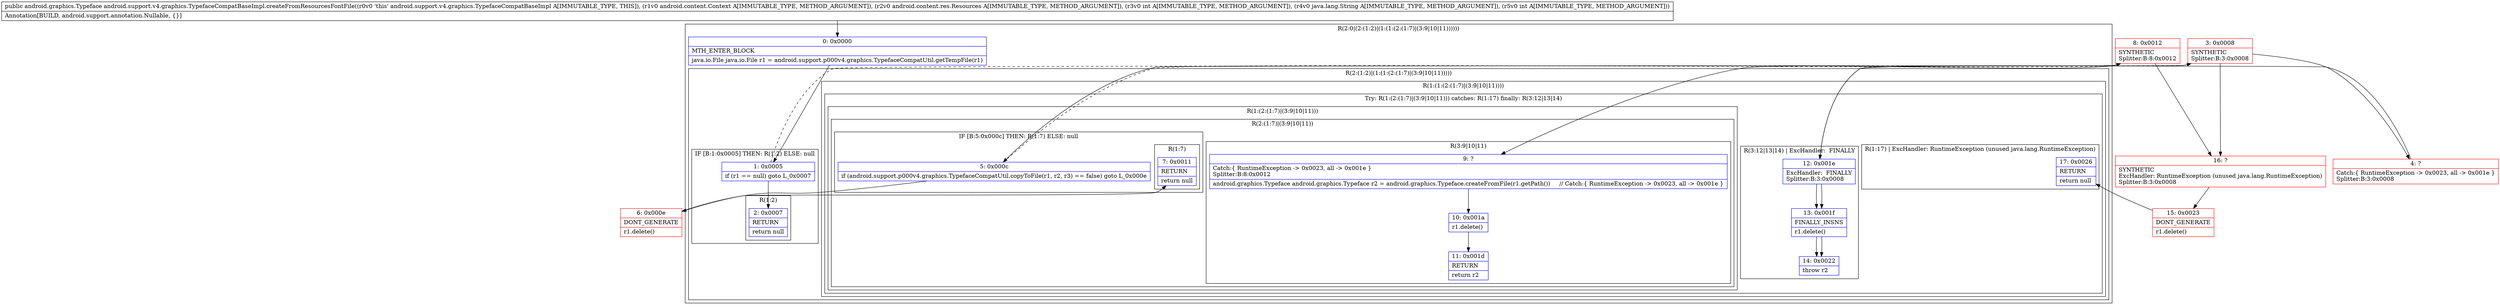 digraph "CFG forandroid.support.v4.graphics.TypefaceCompatBaseImpl.createFromResourcesFontFile(Landroid\/content\/Context;Landroid\/content\/res\/Resources;ILjava\/lang\/String;I)Landroid\/graphics\/Typeface;" {
subgraph cluster_Region_183550153 {
label = "R(2:0|(2:(1:2)|(1:(1:(2:(1:7)|(3:9|10|11))))))";
node [shape=record,color=blue];
Node_0 [shape=record,label="{0\:\ 0x0000|MTH_ENTER_BLOCK\l|java.io.File java.io.File r1 = android.support.p000v4.graphics.TypefaceCompatUtil.getTempFile(r1)\l}"];
subgraph cluster_Region_985075960 {
label = "R(2:(1:2)|(1:(1:(2:(1:7)|(3:9|10|11)))))";
node [shape=record,color=blue];
subgraph cluster_IfRegion_1722863331 {
label = "IF [B:1:0x0005] THEN: R(1:2) ELSE: null";
node [shape=record,color=blue];
Node_1 [shape=record,label="{1\:\ 0x0005|if (r1 == null) goto L_0x0007\l}"];
subgraph cluster_Region_1456735167 {
label = "R(1:2)";
node [shape=record,color=blue];
Node_2 [shape=record,label="{2\:\ 0x0007|RETURN\l|return null\l}"];
}
}
subgraph cluster_Region_1139864346 {
label = "R(1:(1:(2:(1:7)|(3:9|10|11))))";
node [shape=record,color=blue];
subgraph cluster_TryCatchRegion_251772357 {
label = "Try: R(1:(2:(1:7)|(3:9|10|11))) catches: R(1:17) finally: R(3:12|13|14)";
node [shape=record,color=blue];
subgraph cluster_Region_229858317 {
label = "R(1:(2:(1:7)|(3:9|10|11)))";
node [shape=record,color=blue];
subgraph cluster_Region_2072805375 {
label = "R(2:(1:7)|(3:9|10|11))";
node [shape=record,color=blue];
subgraph cluster_IfRegion_141907093 {
label = "IF [B:5:0x000c] THEN: R(1:7) ELSE: null";
node [shape=record,color=blue];
Node_5 [shape=record,label="{5\:\ 0x000c|if (android.support.p000v4.graphics.TypefaceCompatUtil.copyToFile(r1, r2, r3) == false) goto L_0x000e\l}"];
subgraph cluster_Region_1059077047 {
label = "R(1:7)";
node [shape=record,color=blue];
Node_7 [shape=record,label="{7\:\ 0x0011|RETURN\l|return null\l}"];
}
}
subgraph cluster_Region_726766125 {
label = "R(3:9|10|11)";
node [shape=record,color=blue];
Node_9 [shape=record,label="{9\:\ ?|Catch:\{ RuntimeException \-\> 0x0023, all \-\> 0x001e \}\lSplitter:B:8:0x0012\l|android.graphics.Typeface android.graphics.Typeface r2 = android.graphics.Typeface.createFromFile(r1.getPath())     \/\/ Catch:\{ RuntimeException \-\> 0x0023, all \-\> 0x001e \}\l}"];
Node_10 [shape=record,label="{10\:\ 0x001a|r1.delete()\l}"];
Node_11 [shape=record,label="{11\:\ 0x001d|RETURN\l|return r2\l}"];
}
}
}
subgraph cluster_Region_1036867075 {
label = "R(1:17) | ExcHandler: RuntimeException (unused java.lang.RuntimeException)\l";
node [shape=record,color=blue];
Node_17 [shape=record,label="{17\:\ 0x0026|RETURN\l|return null\l}"];
}
subgraph cluster_Region_657193222 {
label = "R(3:12|13|14) | ExcHandler:  FINALLY\l";
node [shape=record,color=blue];
Node_12 [shape=record,label="{12\:\ 0x001e|ExcHandler:  FINALLY\lSplitter:B:3:0x0008\l}"];
Node_13 [shape=record,label="{13\:\ 0x001f|FINALLY_INSNS\l|r1.delete()\l}"];
Node_14 [shape=record,label="{14\:\ 0x0022|throw r2\l}"];
}
}
}
}
}
subgraph cluster_Region_1036867075 {
label = "R(1:17) | ExcHandler: RuntimeException (unused java.lang.RuntimeException)\l";
node [shape=record,color=blue];
Node_17 [shape=record,label="{17\:\ 0x0026|RETURN\l|return null\l}"];
}
subgraph cluster_Region_657193222 {
label = "R(3:12|13|14) | ExcHandler:  FINALLY\l";
node [shape=record,color=blue];
Node_12 [shape=record,label="{12\:\ 0x001e|ExcHandler:  FINALLY\lSplitter:B:3:0x0008\l}"];
Node_13 [shape=record,label="{13\:\ 0x001f|FINALLY_INSNS\l|r1.delete()\l}"];
Node_14 [shape=record,label="{14\:\ 0x0022|throw r2\l}"];
}
Node_3 [shape=record,color=red,label="{3\:\ 0x0008|SYNTHETIC\lSplitter:B:3:0x0008\l}"];
Node_4 [shape=record,color=red,label="{4\:\ ?|Catch:\{ RuntimeException \-\> 0x0023, all \-\> 0x001e \}\lSplitter:B:3:0x0008\l}"];
Node_6 [shape=record,color=red,label="{6\:\ 0x000e|DONT_GENERATE\l|r1.delete()\l}"];
Node_8 [shape=record,color=red,label="{8\:\ 0x0012|SYNTHETIC\lSplitter:B:8:0x0012\l}"];
Node_15 [shape=record,color=red,label="{15\:\ 0x0023|DONT_GENERATE\l|r1.delete()\l}"];
Node_16 [shape=record,color=red,label="{16\:\ ?|SYNTHETIC\lExcHandler: RuntimeException (unused java.lang.RuntimeException)\lSplitter:B:3:0x0008\l}"];
MethodNode[shape=record,label="{public android.graphics.Typeface android.support.v4.graphics.TypefaceCompatBaseImpl.createFromResourcesFontFile((r0v0 'this' android.support.v4.graphics.TypefaceCompatBaseImpl A[IMMUTABLE_TYPE, THIS]), (r1v0 android.content.Context A[IMMUTABLE_TYPE, METHOD_ARGUMENT]), (r2v0 android.content.res.Resources A[IMMUTABLE_TYPE, METHOD_ARGUMENT]), (r3v0 int A[IMMUTABLE_TYPE, METHOD_ARGUMENT]), (r4v0 java.lang.String A[IMMUTABLE_TYPE, METHOD_ARGUMENT]), (r5v0 int A[IMMUTABLE_TYPE, METHOD_ARGUMENT]))  | Annotation[BUILD, android.support.annotation.Nullable, \{\}]\l}"];
MethodNode -> Node_0;
Node_0 -> Node_1;
Node_1 -> Node_2;
Node_1 -> Node_3[style=dashed];
Node_5 -> Node_6;
Node_5 -> Node_8[style=dashed];
Node_9 -> Node_10;
Node_10 -> Node_11;
Node_12 -> Node_13;
Node_13 -> Node_14;
Node_12 -> Node_13;
Node_13 -> Node_14;
Node_3 -> Node_4;
Node_3 -> Node_16;
Node_3 -> Node_12;
Node_4 -> Node_5;
Node_6 -> Node_7;
Node_8 -> Node_9;
Node_8 -> Node_16;
Node_8 -> Node_12;
Node_15 -> Node_17;
Node_16 -> Node_15;
}

